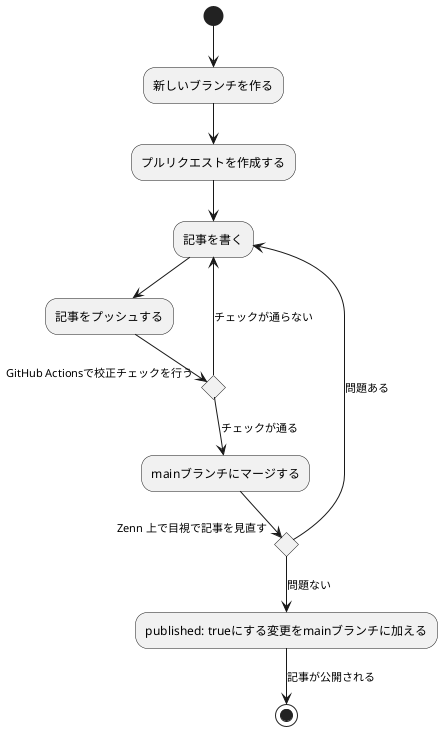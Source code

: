 @startuml publish-flow

(*) -down-> "新しいブランチを作る"
-down-> "プルリクエストを作成する"
-down-> "記事を書く"
-down-> "記事をプッシュする"
if "GitHub Actionsで校正チェックを行う"
    -down-> [チェックが通る] "mainブランチにマージする"
        if "Zenn 上で目視で記事を見直す"
            --> [問題ない] "published: trueにする変更をmainブランチに加える"
            --> [記事が公開される] (*)
        else
            -up-> [問題ある] "記事を書く"
        endif
else
    -up-> [チェックが通らない] "記事を書く"
endif

@enduml
